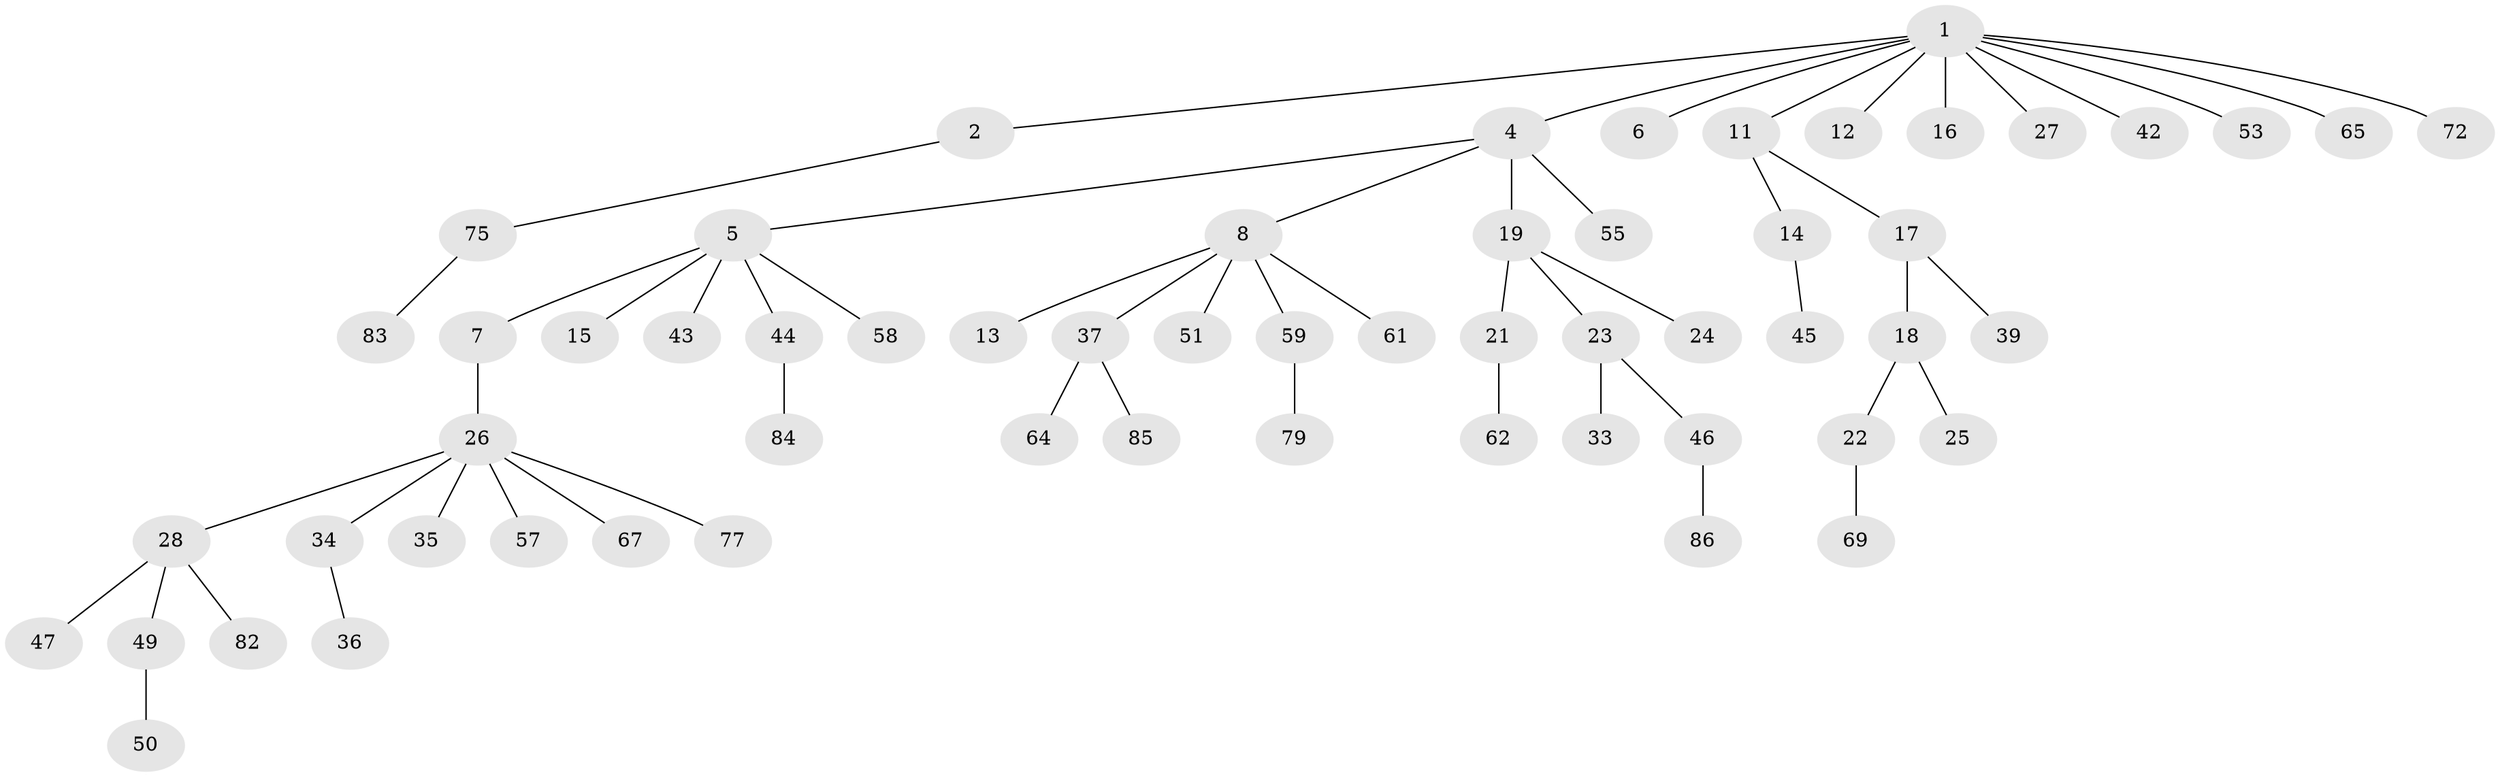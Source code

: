 // Generated by graph-tools (version 1.1) at 2025/24/03/03/25 07:24:07]
// undirected, 59 vertices, 58 edges
graph export_dot {
graph [start="1"]
  node [color=gray90,style=filled];
  1 [super="+3"];
  2 [super="+73"];
  4 [super="+54"];
  5 [super="+41"];
  6 [super="+10"];
  7 [super="+52"];
  8 [super="+9"];
  11 [super="+20"];
  12;
  13;
  14 [super="+31"];
  15;
  16;
  17 [super="+38"];
  18 [super="+87"];
  19;
  21 [super="+29"];
  22 [super="+30"];
  23 [super="+68"];
  24;
  25;
  26 [super="+32"];
  27;
  28 [super="+63"];
  33 [super="+78"];
  34 [super="+40"];
  35;
  36;
  37;
  39 [super="+71"];
  42;
  43 [super="+74"];
  44;
  45;
  46 [super="+80"];
  47 [super="+48"];
  49;
  50 [super="+60"];
  51;
  53 [super="+66"];
  55 [super="+56"];
  57;
  58;
  59 [super="+76"];
  61 [super="+70"];
  62;
  64;
  65;
  67;
  69;
  72;
  75 [super="+81"];
  77;
  79;
  82;
  83;
  84 [super="+88"];
  85;
  86;
  1 -- 2;
  1 -- 11;
  1 -- 65;
  1 -- 4;
  1 -- 6;
  1 -- 72;
  1 -- 42;
  1 -- 12;
  1 -- 16;
  1 -- 53;
  1 -- 27;
  2 -- 75;
  4 -- 5;
  4 -- 8;
  4 -- 19;
  4 -- 55;
  5 -- 7;
  5 -- 15;
  5 -- 43;
  5 -- 58;
  5 -- 44;
  7 -- 26;
  8 -- 37;
  8 -- 59;
  8 -- 13;
  8 -- 51;
  8 -- 61;
  11 -- 14;
  11 -- 17;
  14 -- 45;
  17 -- 18;
  17 -- 39;
  18 -- 22;
  18 -- 25;
  19 -- 21;
  19 -- 23;
  19 -- 24;
  21 -- 62;
  22 -- 69;
  23 -- 33;
  23 -- 46;
  26 -- 28;
  26 -- 35;
  26 -- 57;
  26 -- 67;
  26 -- 34;
  26 -- 77;
  28 -- 47;
  28 -- 49;
  28 -- 82;
  34 -- 36;
  37 -- 64;
  37 -- 85;
  44 -- 84;
  46 -- 86;
  49 -- 50;
  59 -- 79;
  75 -- 83;
}
